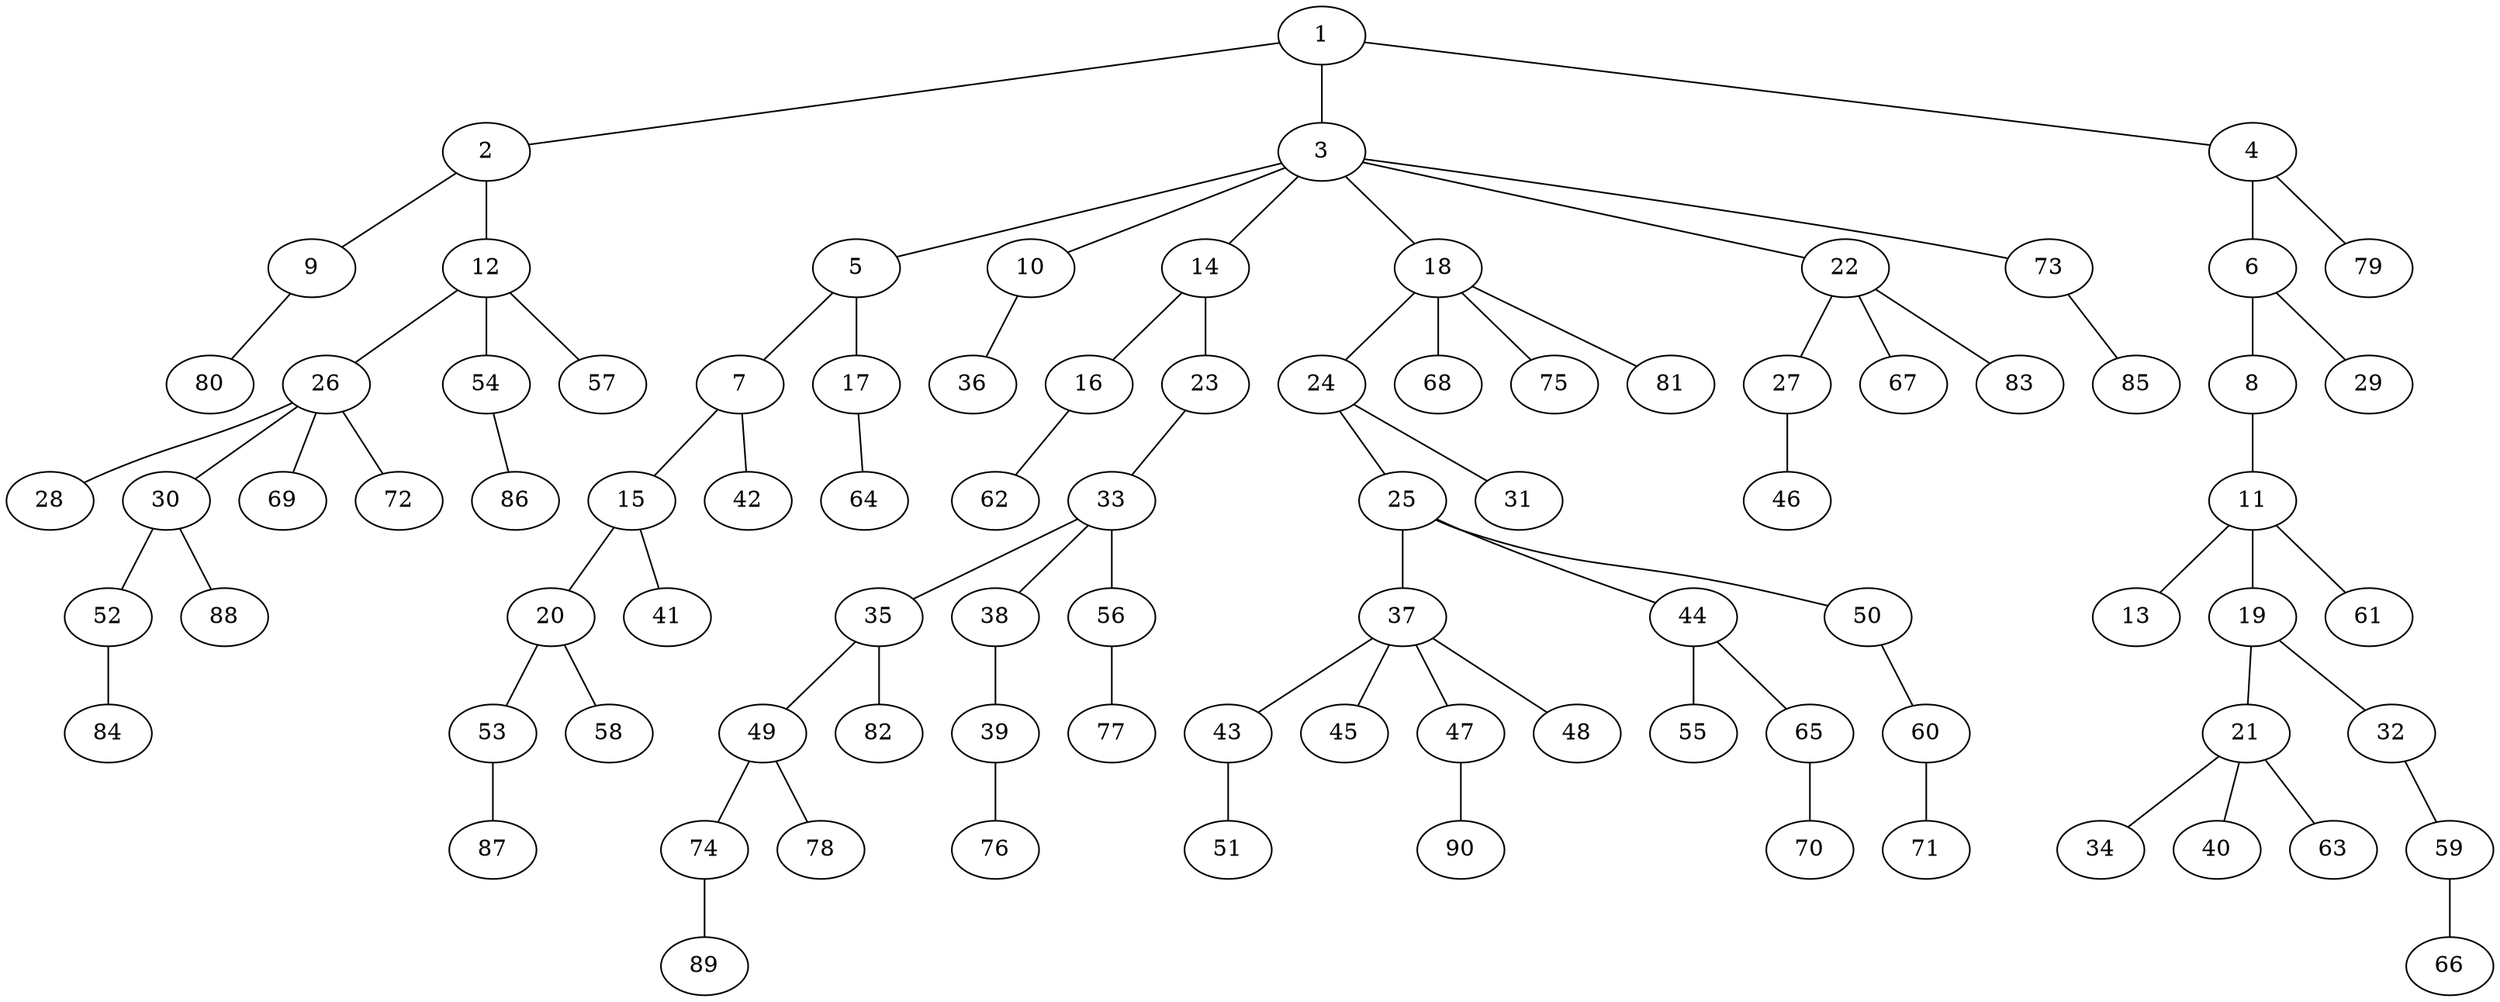 graph graphname {1--2
1--3
1--4
2--9
2--12
3--5
3--10
3--14
3--18
3--22
3--73
4--6
4--79
5--7
5--17
6--8
6--29
7--15
7--42
8--11
9--80
10--36
11--13
11--19
11--61
12--26
12--54
12--57
14--16
14--23
15--20
15--41
16--62
17--64
18--24
18--68
18--75
18--81
19--21
19--32
20--53
20--58
21--34
21--40
21--63
22--27
22--67
22--83
23--33
24--25
24--31
25--37
25--44
25--50
26--28
26--30
26--69
26--72
27--46
30--52
30--88
32--59
33--35
33--38
33--56
35--49
35--82
37--43
37--45
37--47
37--48
38--39
39--76
43--51
44--55
44--65
47--90
49--74
49--78
50--60
52--84
53--87
54--86
56--77
59--66
60--71
65--70
73--85
74--89
}